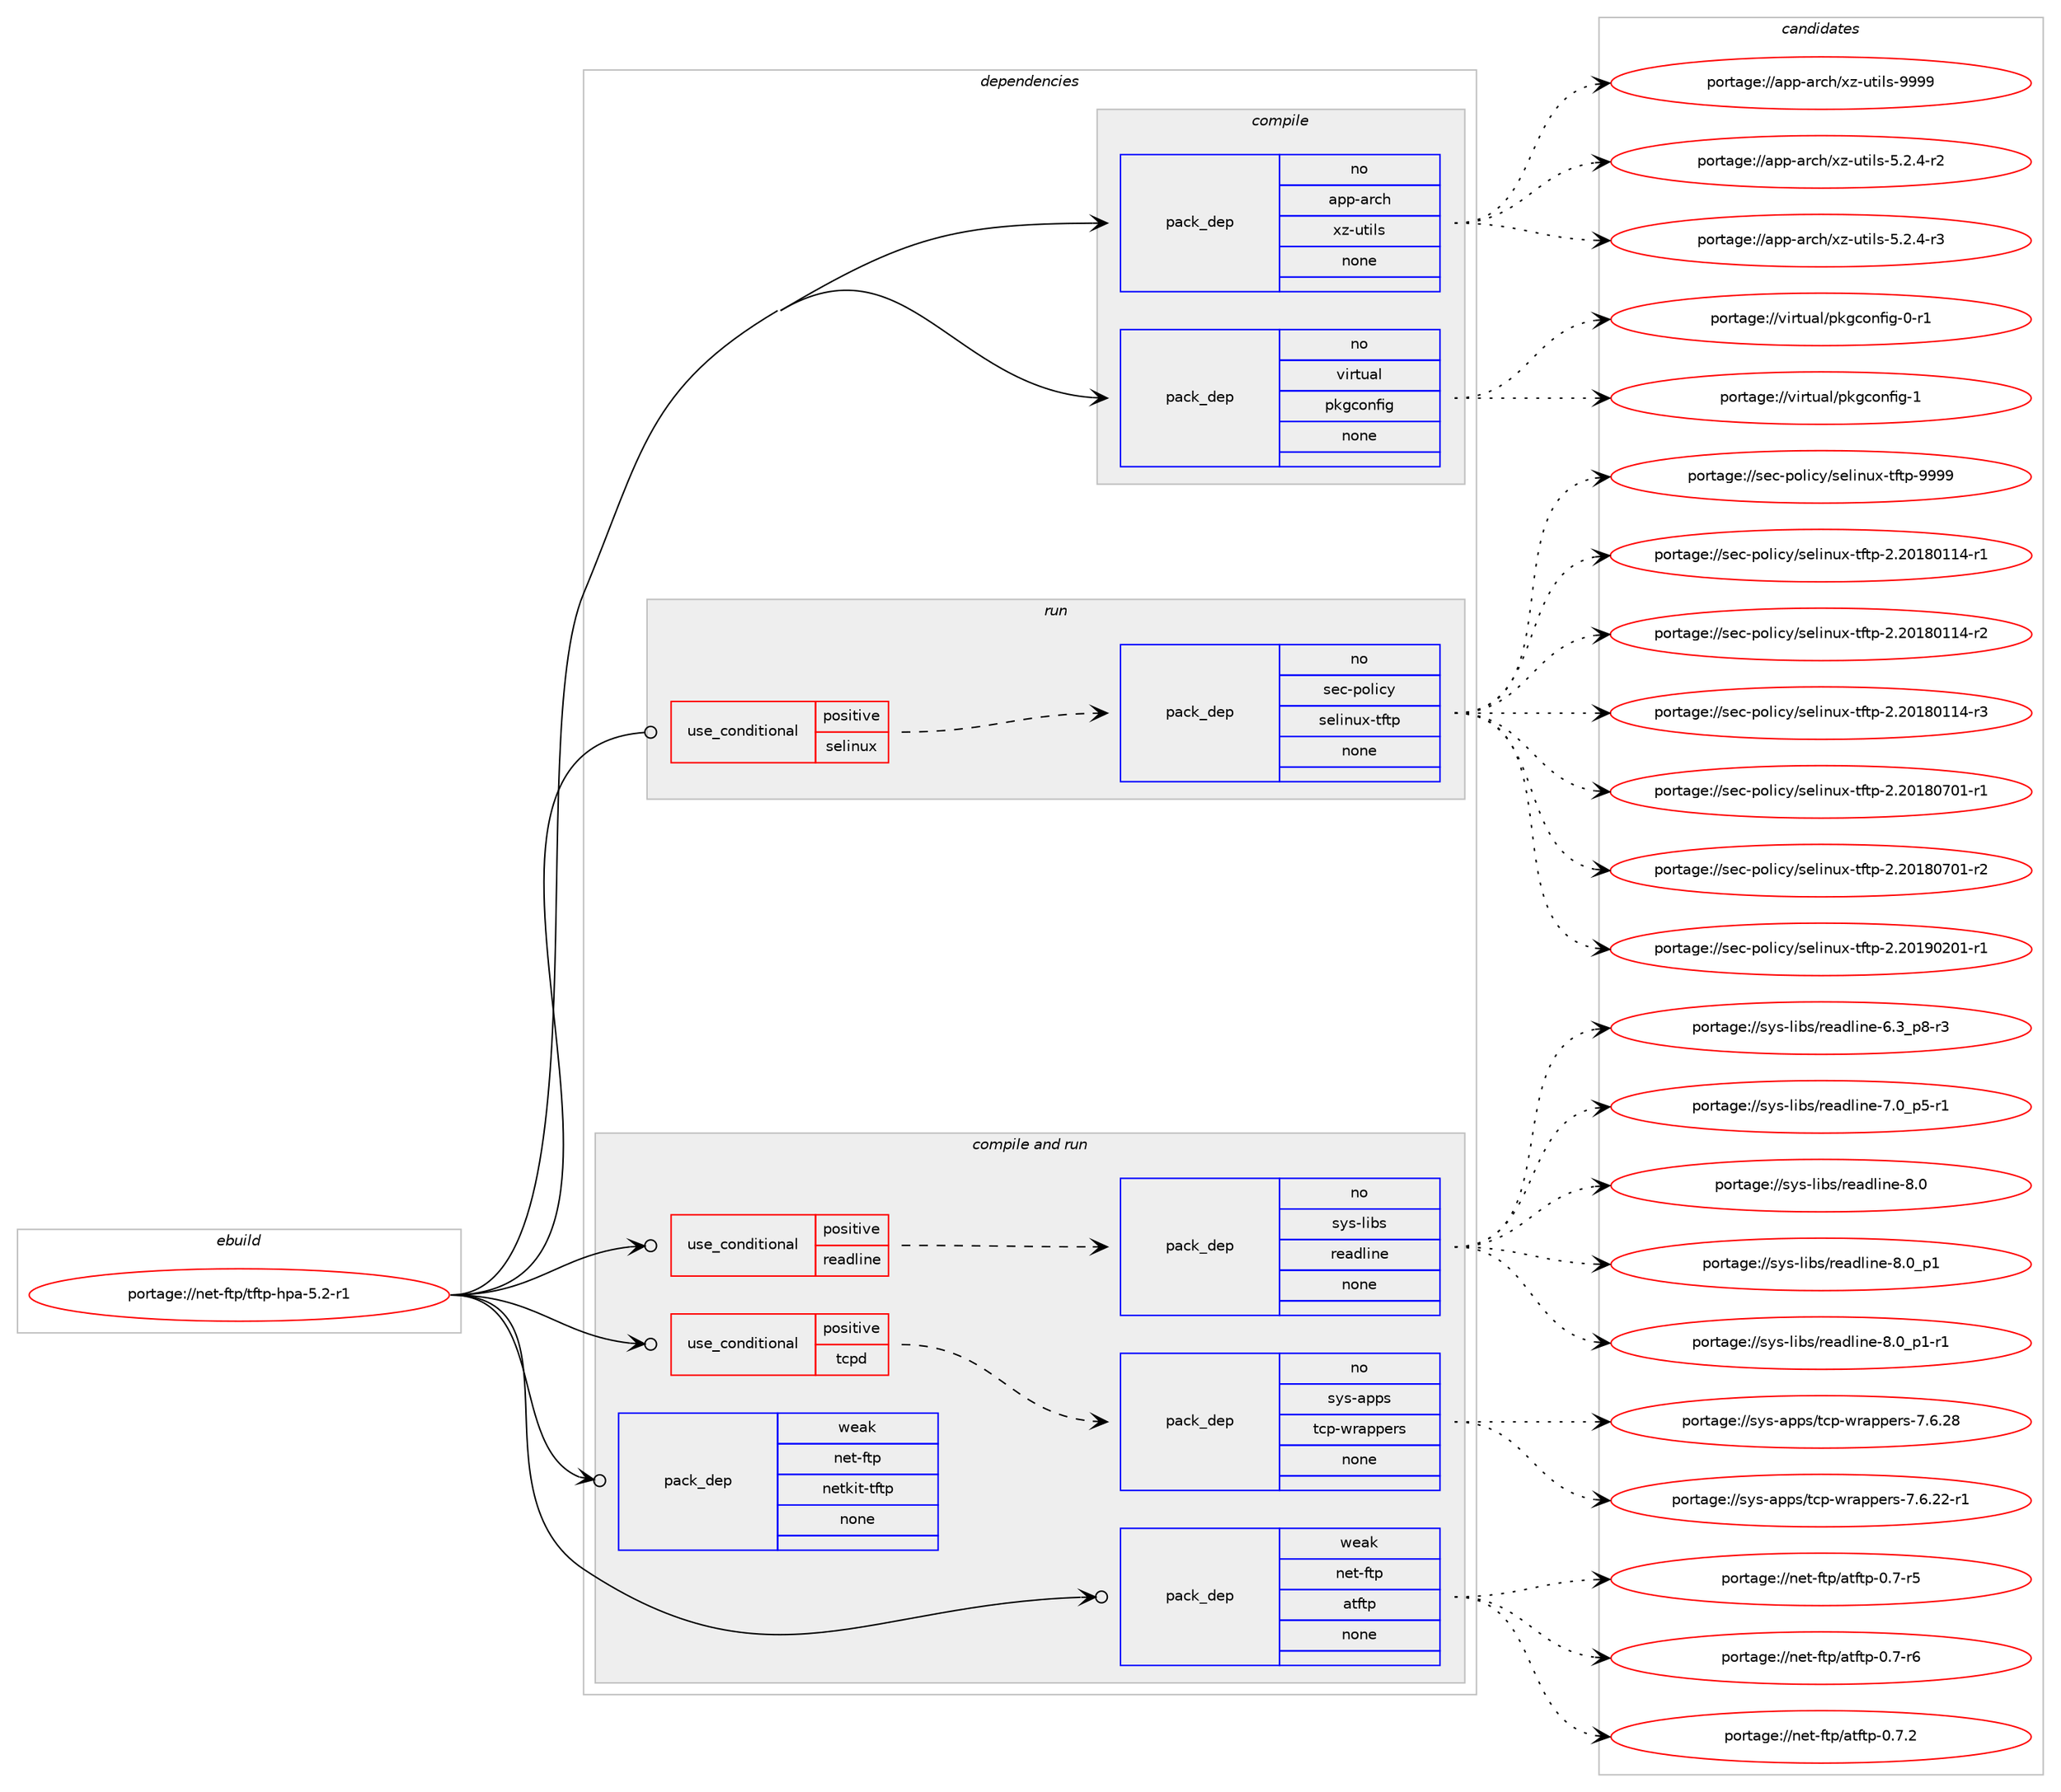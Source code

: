 digraph prolog {

# *************
# Graph options
# *************

newrank=true;
concentrate=true;
compound=true;
graph [rankdir=LR,fontname=Helvetica,fontsize=10,ranksep=1.5];#, ranksep=2.5, nodesep=0.2];
edge  [arrowhead=vee];
node  [fontname=Helvetica,fontsize=10];

# **********
# The ebuild
# **********

subgraph cluster_leftcol {
color=gray;
rank=same;
label=<<i>ebuild</i>>;
id [label="portage://net-ftp/tftp-hpa-5.2-r1", color=red, width=4, href="../net-ftp/tftp-hpa-5.2-r1.svg"];
}

# ****************
# The dependencies
# ****************

subgraph cluster_midcol {
color=gray;
label=<<i>dependencies</i>>;
subgraph cluster_compile {
fillcolor="#eeeeee";
style=filled;
label=<<i>compile</i>>;
subgraph pack259894 {
dependency354377 [label=<<TABLE BORDER="0" CELLBORDER="1" CELLSPACING="0" CELLPADDING="4" WIDTH="220"><TR><TD ROWSPAN="6" CELLPADDING="30">pack_dep</TD></TR><TR><TD WIDTH="110">no</TD></TR><TR><TD>app-arch</TD></TR><TR><TD>xz-utils</TD></TR><TR><TD>none</TD></TR><TR><TD></TD></TR></TABLE>>, shape=none, color=blue];
}
id:e -> dependency354377:w [weight=20,style="solid",arrowhead="vee"];
subgraph pack259895 {
dependency354378 [label=<<TABLE BORDER="0" CELLBORDER="1" CELLSPACING="0" CELLPADDING="4" WIDTH="220"><TR><TD ROWSPAN="6" CELLPADDING="30">pack_dep</TD></TR><TR><TD WIDTH="110">no</TD></TR><TR><TD>virtual</TD></TR><TR><TD>pkgconfig</TD></TR><TR><TD>none</TD></TR><TR><TD></TD></TR></TABLE>>, shape=none, color=blue];
}
id:e -> dependency354378:w [weight=20,style="solid",arrowhead="vee"];
}
subgraph cluster_compileandrun {
fillcolor="#eeeeee";
style=filled;
label=<<i>compile and run</i>>;
subgraph cond88623 {
dependency354379 [label=<<TABLE BORDER="0" CELLBORDER="1" CELLSPACING="0" CELLPADDING="4"><TR><TD ROWSPAN="3" CELLPADDING="10">use_conditional</TD></TR><TR><TD>positive</TD></TR><TR><TD>readline</TD></TR></TABLE>>, shape=none, color=red];
subgraph pack259896 {
dependency354380 [label=<<TABLE BORDER="0" CELLBORDER="1" CELLSPACING="0" CELLPADDING="4" WIDTH="220"><TR><TD ROWSPAN="6" CELLPADDING="30">pack_dep</TD></TR><TR><TD WIDTH="110">no</TD></TR><TR><TD>sys-libs</TD></TR><TR><TD>readline</TD></TR><TR><TD>none</TD></TR><TR><TD></TD></TR></TABLE>>, shape=none, color=blue];
}
dependency354379:e -> dependency354380:w [weight=20,style="dashed",arrowhead="vee"];
}
id:e -> dependency354379:w [weight=20,style="solid",arrowhead="odotvee"];
subgraph cond88624 {
dependency354381 [label=<<TABLE BORDER="0" CELLBORDER="1" CELLSPACING="0" CELLPADDING="4"><TR><TD ROWSPAN="3" CELLPADDING="10">use_conditional</TD></TR><TR><TD>positive</TD></TR><TR><TD>tcpd</TD></TR></TABLE>>, shape=none, color=red];
subgraph pack259897 {
dependency354382 [label=<<TABLE BORDER="0" CELLBORDER="1" CELLSPACING="0" CELLPADDING="4" WIDTH="220"><TR><TD ROWSPAN="6" CELLPADDING="30">pack_dep</TD></TR><TR><TD WIDTH="110">no</TD></TR><TR><TD>sys-apps</TD></TR><TR><TD>tcp-wrappers</TD></TR><TR><TD>none</TD></TR><TR><TD></TD></TR></TABLE>>, shape=none, color=blue];
}
dependency354381:e -> dependency354382:w [weight=20,style="dashed",arrowhead="vee"];
}
id:e -> dependency354381:w [weight=20,style="solid",arrowhead="odotvee"];
subgraph pack259898 {
dependency354383 [label=<<TABLE BORDER="0" CELLBORDER="1" CELLSPACING="0" CELLPADDING="4" WIDTH="220"><TR><TD ROWSPAN="6" CELLPADDING="30">pack_dep</TD></TR><TR><TD WIDTH="110">weak</TD></TR><TR><TD>net-ftp</TD></TR><TR><TD>atftp</TD></TR><TR><TD>none</TD></TR><TR><TD></TD></TR></TABLE>>, shape=none, color=blue];
}
id:e -> dependency354383:w [weight=20,style="solid",arrowhead="odotvee"];
subgraph pack259899 {
dependency354384 [label=<<TABLE BORDER="0" CELLBORDER="1" CELLSPACING="0" CELLPADDING="4" WIDTH="220"><TR><TD ROWSPAN="6" CELLPADDING="30">pack_dep</TD></TR><TR><TD WIDTH="110">weak</TD></TR><TR><TD>net-ftp</TD></TR><TR><TD>netkit-tftp</TD></TR><TR><TD>none</TD></TR><TR><TD></TD></TR></TABLE>>, shape=none, color=blue];
}
id:e -> dependency354384:w [weight=20,style="solid",arrowhead="odotvee"];
}
subgraph cluster_run {
fillcolor="#eeeeee";
style=filled;
label=<<i>run</i>>;
subgraph cond88625 {
dependency354385 [label=<<TABLE BORDER="0" CELLBORDER="1" CELLSPACING="0" CELLPADDING="4"><TR><TD ROWSPAN="3" CELLPADDING="10">use_conditional</TD></TR><TR><TD>positive</TD></TR><TR><TD>selinux</TD></TR></TABLE>>, shape=none, color=red];
subgraph pack259900 {
dependency354386 [label=<<TABLE BORDER="0" CELLBORDER="1" CELLSPACING="0" CELLPADDING="4" WIDTH="220"><TR><TD ROWSPAN="6" CELLPADDING="30">pack_dep</TD></TR><TR><TD WIDTH="110">no</TD></TR><TR><TD>sec-policy</TD></TR><TR><TD>selinux-tftp</TD></TR><TR><TD>none</TD></TR><TR><TD></TD></TR></TABLE>>, shape=none, color=blue];
}
dependency354385:e -> dependency354386:w [weight=20,style="dashed",arrowhead="vee"];
}
id:e -> dependency354385:w [weight=20,style="solid",arrowhead="odot"];
}
}

# **************
# The candidates
# **************

subgraph cluster_choices {
rank=same;
color=gray;
label=<<i>candidates</i>>;

subgraph choice259894 {
color=black;
nodesep=1;
choiceportage9711211245971149910447120122451171161051081154553465046524511450 [label="portage://app-arch/xz-utils-5.2.4-r2", color=red, width=4,href="../app-arch/xz-utils-5.2.4-r2.svg"];
choiceportage9711211245971149910447120122451171161051081154553465046524511451 [label="portage://app-arch/xz-utils-5.2.4-r3", color=red, width=4,href="../app-arch/xz-utils-5.2.4-r3.svg"];
choiceportage9711211245971149910447120122451171161051081154557575757 [label="portage://app-arch/xz-utils-9999", color=red, width=4,href="../app-arch/xz-utils-9999.svg"];
dependency354377:e -> choiceportage9711211245971149910447120122451171161051081154553465046524511450:w [style=dotted,weight="100"];
dependency354377:e -> choiceportage9711211245971149910447120122451171161051081154553465046524511451:w [style=dotted,weight="100"];
dependency354377:e -> choiceportage9711211245971149910447120122451171161051081154557575757:w [style=dotted,weight="100"];
}
subgraph choice259895 {
color=black;
nodesep=1;
choiceportage11810511411611797108471121071039911111010210510345484511449 [label="portage://virtual/pkgconfig-0-r1", color=red, width=4,href="../virtual/pkgconfig-0-r1.svg"];
choiceportage1181051141161179710847112107103991111101021051034549 [label="portage://virtual/pkgconfig-1", color=red, width=4,href="../virtual/pkgconfig-1.svg"];
dependency354378:e -> choiceportage11810511411611797108471121071039911111010210510345484511449:w [style=dotted,weight="100"];
dependency354378:e -> choiceportage1181051141161179710847112107103991111101021051034549:w [style=dotted,weight="100"];
}
subgraph choice259896 {
color=black;
nodesep=1;
choiceportage115121115451081059811547114101971001081051101014554465195112564511451 [label="portage://sys-libs/readline-6.3_p8-r3", color=red, width=4,href="../sys-libs/readline-6.3_p8-r3.svg"];
choiceportage115121115451081059811547114101971001081051101014555464895112534511449 [label="portage://sys-libs/readline-7.0_p5-r1", color=red, width=4,href="../sys-libs/readline-7.0_p5-r1.svg"];
choiceportage1151211154510810598115471141019710010810511010145564648 [label="portage://sys-libs/readline-8.0", color=red, width=4,href="../sys-libs/readline-8.0.svg"];
choiceportage11512111545108105981154711410197100108105110101455646489511249 [label="portage://sys-libs/readline-8.0_p1", color=red, width=4,href="../sys-libs/readline-8.0_p1.svg"];
choiceportage115121115451081059811547114101971001081051101014556464895112494511449 [label="portage://sys-libs/readline-8.0_p1-r1", color=red, width=4,href="../sys-libs/readline-8.0_p1-r1.svg"];
dependency354380:e -> choiceportage115121115451081059811547114101971001081051101014554465195112564511451:w [style=dotted,weight="100"];
dependency354380:e -> choiceportage115121115451081059811547114101971001081051101014555464895112534511449:w [style=dotted,weight="100"];
dependency354380:e -> choiceportage1151211154510810598115471141019710010810511010145564648:w [style=dotted,weight="100"];
dependency354380:e -> choiceportage11512111545108105981154711410197100108105110101455646489511249:w [style=dotted,weight="100"];
dependency354380:e -> choiceportage115121115451081059811547114101971001081051101014556464895112494511449:w [style=dotted,weight="100"];
}
subgraph choice259897 {
color=black;
nodesep=1;
choiceportage115121115459711211211547116991124511911497112112101114115455546544650504511449 [label="portage://sys-apps/tcp-wrappers-7.6.22-r1", color=red, width=4,href="../sys-apps/tcp-wrappers-7.6.22-r1.svg"];
choiceportage11512111545971121121154711699112451191149711211210111411545554654465056 [label="portage://sys-apps/tcp-wrappers-7.6.28", color=red, width=4,href="../sys-apps/tcp-wrappers-7.6.28.svg"];
dependency354382:e -> choiceportage115121115459711211211547116991124511911497112112101114115455546544650504511449:w [style=dotted,weight="100"];
dependency354382:e -> choiceportage11512111545971121121154711699112451191149711211210111411545554654465056:w [style=dotted,weight="100"];
}
subgraph choice259898 {
color=black;
nodesep=1;
choiceportage110101116451021161124797116102116112454846554511453 [label="portage://net-ftp/atftp-0.7-r5", color=red, width=4,href="../net-ftp/atftp-0.7-r5.svg"];
choiceportage110101116451021161124797116102116112454846554511454 [label="portage://net-ftp/atftp-0.7-r6", color=red, width=4,href="../net-ftp/atftp-0.7-r6.svg"];
choiceportage110101116451021161124797116102116112454846554650 [label="portage://net-ftp/atftp-0.7.2", color=red, width=4,href="../net-ftp/atftp-0.7.2.svg"];
dependency354383:e -> choiceportage110101116451021161124797116102116112454846554511453:w [style=dotted,weight="100"];
dependency354383:e -> choiceportage110101116451021161124797116102116112454846554511454:w [style=dotted,weight="100"];
dependency354383:e -> choiceportage110101116451021161124797116102116112454846554650:w [style=dotted,weight="100"];
}
subgraph choice259899 {
color=black;
nodesep=1;
}
subgraph choice259900 {
color=black;
nodesep=1;
choiceportage115101994511211110810599121471151011081051101171204511610211611245504650484956484949524511449 [label="portage://sec-policy/selinux-tftp-2.20180114-r1", color=red, width=4,href="../sec-policy/selinux-tftp-2.20180114-r1.svg"];
choiceportage115101994511211110810599121471151011081051101171204511610211611245504650484956484949524511450 [label="portage://sec-policy/selinux-tftp-2.20180114-r2", color=red, width=4,href="../sec-policy/selinux-tftp-2.20180114-r2.svg"];
choiceportage115101994511211110810599121471151011081051101171204511610211611245504650484956484949524511451 [label="portage://sec-policy/selinux-tftp-2.20180114-r3", color=red, width=4,href="../sec-policy/selinux-tftp-2.20180114-r3.svg"];
choiceportage115101994511211110810599121471151011081051101171204511610211611245504650484956485548494511449 [label="portage://sec-policy/selinux-tftp-2.20180701-r1", color=red, width=4,href="../sec-policy/selinux-tftp-2.20180701-r1.svg"];
choiceportage115101994511211110810599121471151011081051101171204511610211611245504650484956485548494511450 [label="portage://sec-policy/selinux-tftp-2.20180701-r2", color=red, width=4,href="../sec-policy/selinux-tftp-2.20180701-r2.svg"];
choiceportage115101994511211110810599121471151011081051101171204511610211611245504650484957485048494511449 [label="portage://sec-policy/selinux-tftp-2.20190201-r1", color=red, width=4,href="../sec-policy/selinux-tftp-2.20190201-r1.svg"];
choiceportage11510199451121111081059912147115101108105110117120451161021161124557575757 [label="portage://sec-policy/selinux-tftp-9999", color=red, width=4,href="../sec-policy/selinux-tftp-9999.svg"];
dependency354386:e -> choiceportage115101994511211110810599121471151011081051101171204511610211611245504650484956484949524511449:w [style=dotted,weight="100"];
dependency354386:e -> choiceportage115101994511211110810599121471151011081051101171204511610211611245504650484956484949524511450:w [style=dotted,weight="100"];
dependency354386:e -> choiceportage115101994511211110810599121471151011081051101171204511610211611245504650484956484949524511451:w [style=dotted,weight="100"];
dependency354386:e -> choiceportage115101994511211110810599121471151011081051101171204511610211611245504650484956485548494511449:w [style=dotted,weight="100"];
dependency354386:e -> choiceportage115101994511211110810599121471151011081051101171204511610211611245504650484956485548494511450:w [style=dotted,weight="100"];
dependency354386:e -> choiceportage115101994511211110810599121471151011081051101171204511610211611245504650484957485048494511449:w [style=dotted,weight="100"];
dependency354386:e -> choiceportage11510199451121111081059912147115101108105110117120451161021161124557575757:w [style=dotted,weight="100"];
}
}

}
